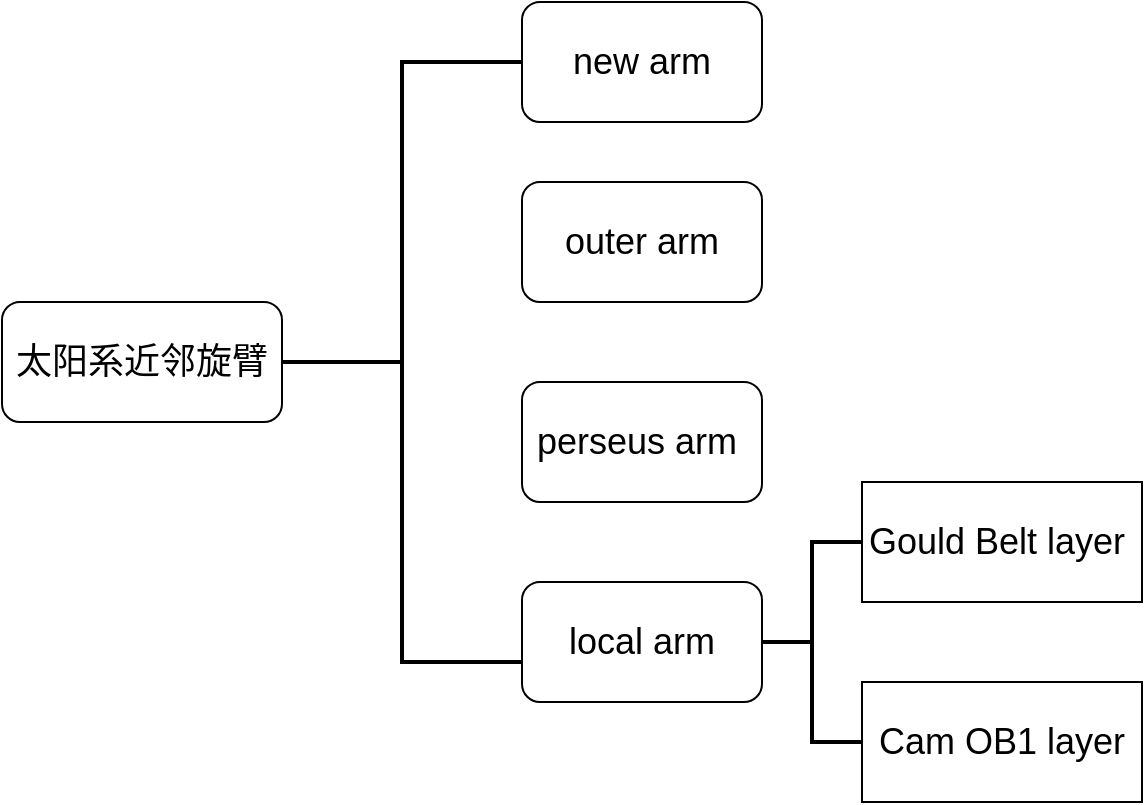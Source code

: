 <mxfile version="12.9.6" type="github">
  <diagram id="ApKOz7Kp8ltRm8qARlsr" name="Page-1">
    <mxGraphModel dx="1865" dy="548" grid="1" gridSize="10" guides="1" tooltips="1" connect="1" arrows="1" fold="1" page="1" pageScale="1" pageWidth="827" pageHeight="1169" math="0" shadow="0">
      <root>
        <mxCell id="0" />
        <mxCell id="1" parent="0" />
        <mxCell id="vIkDeuKStng84GkFl_ue-1" value="&lt;font style=&quot;font-size: 18px&quot;&gt;local arm&lt;/font&gt;" style="rounded=1;whiteSpace=wrap;html=1;" parent="1" vertex="1">
          <mxGeometry x="220" y="320" width="120" height="60" as="geometry" />
        </mxCell>
        <mxCell id="vIkDeuKStng84GkFl_ue-2" value="&lt;font style=&quot;font-size: 18px&quot;&gt;perseus arm&amp;nbsp;&lt;/font&gt;" style="rounded=1;whiteSpace=wrap;html=1;" parent="1" vertex="1">
          <mxGeometry x="220" y="220" width="120" height="60" as="geometry" />
        </mxCell>
        <mxCell id="vIkDeuKStng84GkFl_ue-3" value="&lt;font style=&quot;font-size: 18px&quot;&gt;outer arm&lt;/font&gt;" style="rounded=1;whiteSpace=wrap;html=1;" parent="1" vertex="1">
          <mxGeometry x="220" y="120" width="120" height="60" as="geometry" />
        </mxCell>
        <mxCell id="vIkDeuKStng84GkFl_ue-4" value="&lt;font style=&quot;font-size: 18px&quot;&gt;new arm&lt;/font&gt;" style="rounded=1;whiteSpace=wrap;html=1;" parent="1" vertex="1">
          <mxGeometry x="220" y="30" width="120" height="60" as="geometry" />
        </mxCell>
        <mxCell id="kYNd0scov9rdJRa5vVQd-1" value="" style="strokeWidth=2;html=1;shape=mxgraph.flowchart.annotation_2;align=left;labelPosition=right;pointerEvents=1;" vertex="1" parent="1">
          <mxGeometry x="340" y="300" width="50" height="100" as="geometry" />
        </mxCell>
        <mxCell id="kYNd0scov9rdJRa5vVQd-2" value="&lt;font style=&quot;font-size: 18px&quot;&gt;Gould Belt layer&amp;nbsp;&lt;/font&gt;" style="rounded=0;whiteSpace=wrap;html=1;" vertex="1" parent="1">
          <mxGeometry x="390" y="270" width="140" height="60" as="geometry" />
        </mxCell>
        <mxCell id="kYNd0scov9rdJRa5vVQd-3" value="&lt;font style=&quot;font-size: 18px&quot;&gt;Cam OB1 layer&lt;/font&gt;" style="rounded=0;whiteSpace=wrap;html=1;" vertex="1" parent="1">
          <mxGeometry x="390" y="370" width="140" height="60" as="geometry" />
        </mxCell>
        <mxCell id="kYNd0scov9rdJRa5vVQd-4" value="" style="strokeWidth=2;html=1;shape=mxgraph.flowchart.annotation_2;align=left;labelPosition=right;pointerEvents=1;" vertex="1" parent="1">
          <mxGeometry x="100" y="60" width="120" height="300" as="geometry" />
        </mxCell>
        <mxCell id="kYNd0scov9rdJRa5vVQd-5" value="&lt;font style=&quot;font-size: 18px&quot;&gt;太阳系近邻旋臂&lt;/font&gt;" style="rounded=1;whiteSpace=wrap;html=1;" vertex="1" parent="1">
          <mxGeometry x="-40" y="180" width="140" height="60" as="geometry" />
        </mxCell>
      </root>
    </mxGraphModel>
  </diagram>
</mxfile>
